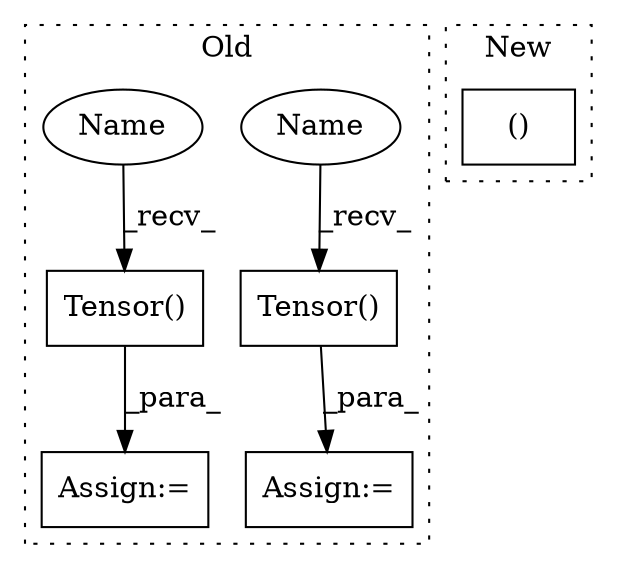 digraph G {
subgraph cluster0 {
1 [label="Tensor()" a="75" s="6150,6257" l="13,1" shape="box"];
3 [label="Tensor()" a="75" s="6089,6126" l="13,1" shape="box"];
4 [label="Assign:=" a="68" s="6147" l="3" shape="box"];
5 [label="Assign:=" a="68" s="6086" l="3" shape="box"];
6 [label="Name" a="87" s="6150" l="5" shape="ellipse"];
7 [label="Name" a="87" s="6089" l="5" shape="ellipse"];
label = "Old";
style="dotted";
}
subgraph cluster1 {
2 [label="()" a="54" s="7421" l="14" shape="box"];
label = "New";
style="dotted";
}
1 -> 4 [label="_para_"];
3 -> 5 [label="_para_"];
6 -> 1 [label="_recv_"];
7 -> 3 [label="_recv_"];
}